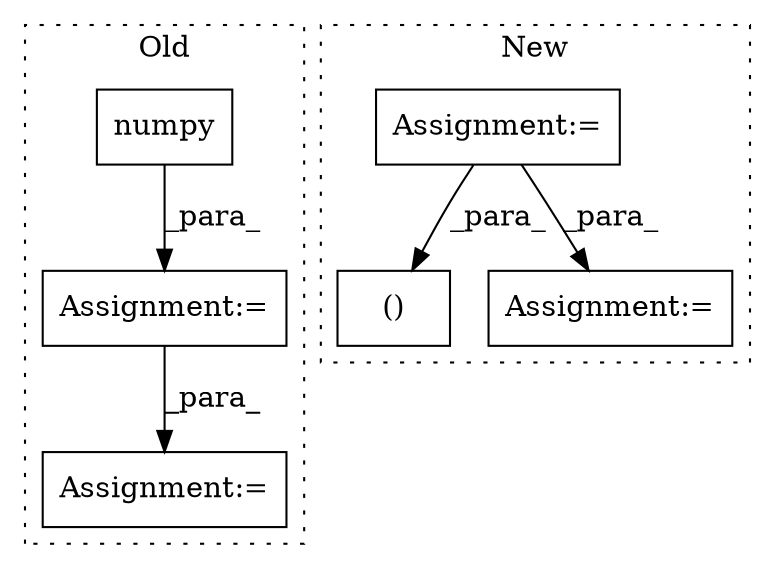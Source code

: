 digraph G {
subgraph cluster0 {
1 [label="numpy" a="32" s="7713" l="7" shape="box"];
3 [label="Assignment:=" a="7" s="7966" l="28" shape="box"];
6 [label="Assignment:=" a="7" s="7676" l="1" shape="box"];
label = "Old";
style="dotted";
}
subgraph cluster1 {
2 [label="()" a="106" s="7259" l="29" shape="box"];
4 [label="Assignment:=" a="7" s="6394" l="1" shape="box"];
5 [label="Assignment:=" a="7" s="7321" l="1" shape="box"];
label = "New";
style="dotted";
}
1 -> 6 [label="_para_"];
4 -> 2 [label="_para_"];
4 -> 5 [label="_para_"];
6 -> 3 [label="_para_"];
}
